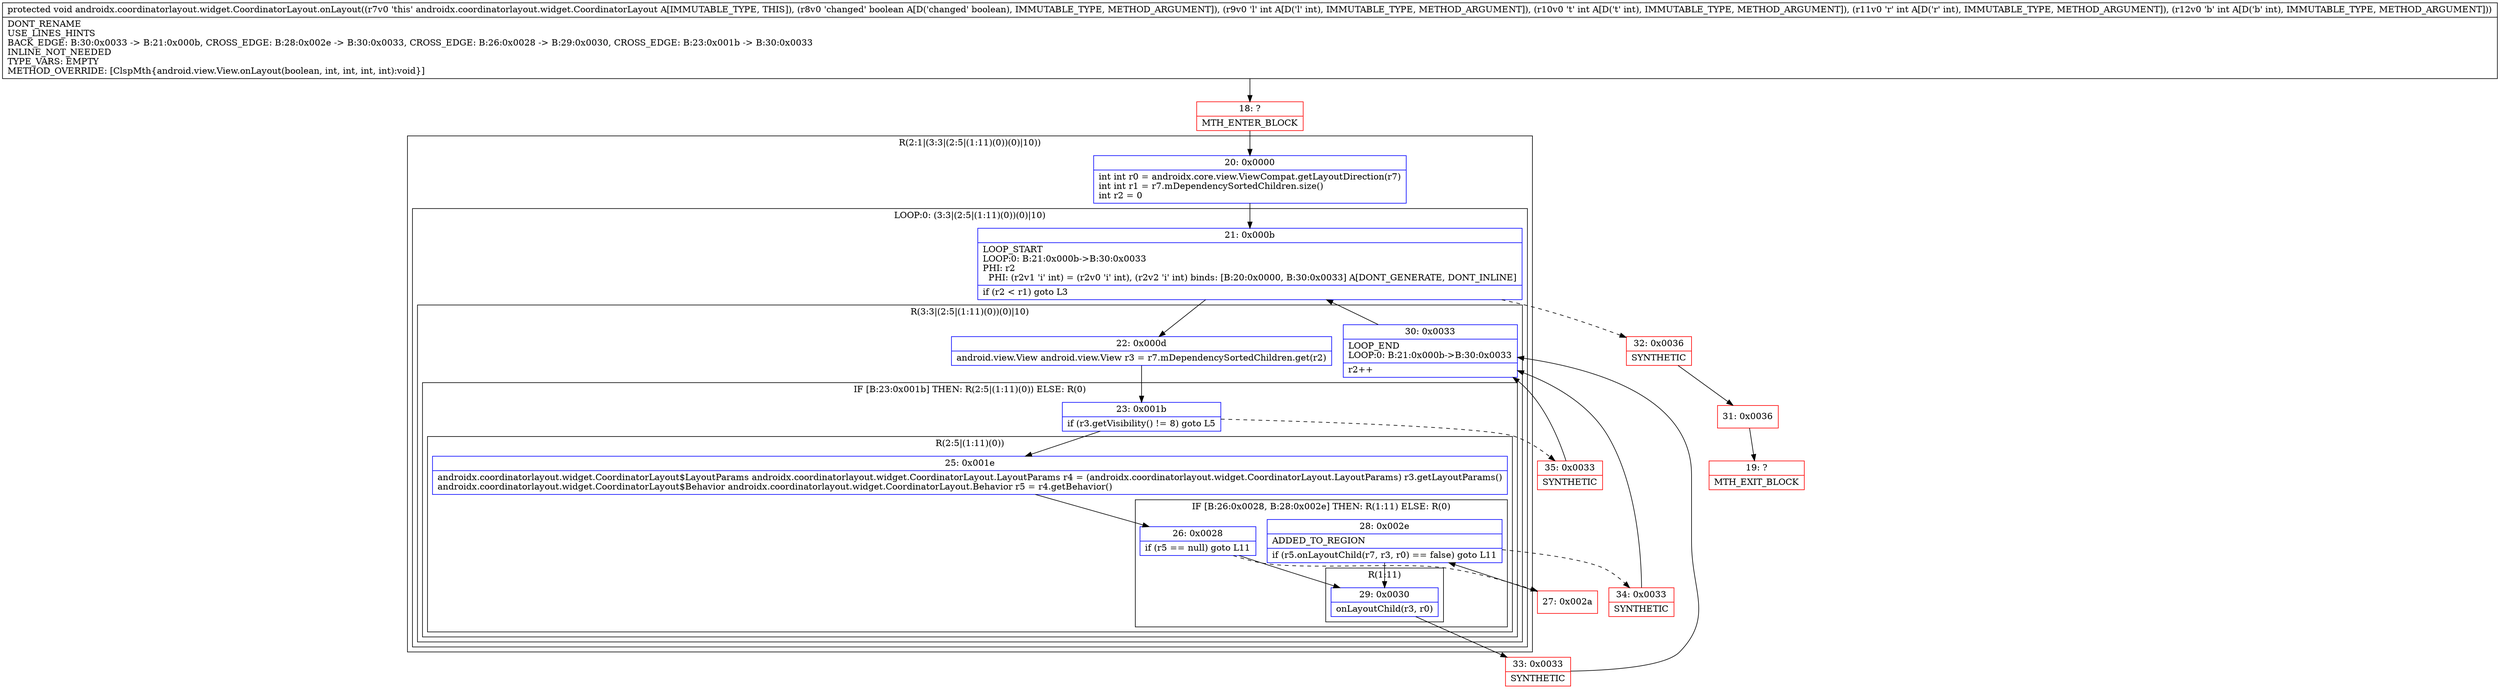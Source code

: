 digraph "CFG forandroidx.coordinatorlayout.widget.CoordinatorLayout.onLayout(ZIIII)V" {
subgraph cluster_Region_1061182913 {
label = "R(2:1|(3:3|(2:5|(1:11)(0))(0)|10))";
node [shape=record,color=blue];
Node_20 [shape=record,label="{20\:\ 0x0000|int int r0 = androidx.core.view.ViewCompat.getLayoutDirection(r7)\lint int r1 = r7.mDependencySortedChildren.size()\lint r2 = 0\l}"];
subgraph cluster_LoopRegion_322254644 {
label = "LOOP:0: (3:3|(2:5|(1:11)(0))(0)|10)";
node [shape=record,color=blue];
Node_21 [shape=record,label="{21\:\ 0x000b|LOOP_START\lLOOP:0: B:21:0x000b\-\>B:30:0x0033\lPHI: r2 \l  PHI: (r2v1 'i' int) = (r2v0 'i' int), (r2v2 'i' int) binds: [B:20:0x0000, B:30:0x0033] A[DONT_GENERATE, DONT_INLINE]\l|if (r2 \< r1) goto L3\l}"];
subgraph cluster_Region_774299334 {
label = "R(3:3|(2:5|(1:11)(0))(0)|10)";
node [shape=record,color=blue];
Node_22 [shape=record,label="{22\:\ 0x000d|android.view.View android.view.View r3 = r7.mDependencySortedChildren.get(r2)\l}"];
subgraph cluster_IfRegion_1555472247 {
label = "IF [B:23:0x001b] THEN: R(2:5|(1:11)(0)) ELSE: R(0)";
node [shape=record,color=blue];
Node_23 [shape=record,label="{23\:\ 0x001b|if (r3.getVisibility() != 8) goto L5\l}"];
subgraph cluster_Region_1745952469 {
label = "R(2:5|(1:11)(0))";
node [shape=record,color=blue];
Node_25 [shape=record,label="{25\:\ 0x001e|androidx.coordinatorlayout.widget.CoordinatorLayout$LayoutParams androidx.coordinatorlayout.widget.CoordinatorLayout.LayoutParams r4 = (androidx.coordinatorlayout.widget.CoordinatorLayout.LayoutParams) r3.getLayoutParams()\landroidx.coordinatorlayout.widget.CoordinatorLayout$Behavior androidx.coordinatorlayout.widget.CoordinatorLayout.Behavior r5 = r4.getBehavior()\l}"];
subgraph cluster_IfRegion_1393835731 {
label = "IF [B:26:0x0028, B:28:0x002e] THEN: R(1:11) ELSE: R(0)";
node [shape=record,color=blue];
Node_26 [shape=record,label="{26\:\ 0x0028|if (r5 == null) goto L11\l}"];
Node_28 [shape=record,label="{28\:\ 0x002e|ADDED_TO_REGION\l|if (r5.onLayoutChild(r7, r3, r0) == false) goto L11\l}"];
subgraph cluster_Region_1134490029 {
label = "R(1:11)";
node [shape=record,color=blue];
Node_29 [shape=record,label="{29\:\ 0x0030|onLayoutChild(r3, r0)\l}"];
}
subgraph cluster_Region_725701101 {
label = "R(0)";
node [shape=record,color=blue];
}
}
}
subgraph cluster_Region_682471582 {
label = "R(0)";
node [shape=record,color=blue];
}
}
Node_30 [shape=record,label="{30\:\ 0x0033|LOOP_END\lLOOP:0: B:21:0x000b\-\>B:30:0x0033\l|r2++\l}"];
}
}
}
Node_18 [shape=record,color=red,label="{18\:\ ?|MTH_ENTER_BLOCK\l}"];
Node_27 [shape=record,color=red,label="{27\:\ 0x002a}"];
Node_34 [shape=record,color=red,label="{34\:\ 0x0033|SYNTHETIC\l}"];
Node_33 [shape=record,color=red,label="{33\:\ 0x0033|SYNTHETIC\l}"];
Node_35 [shape=record,color=red,label="{35\:\ 0x0033|SYNTHETIC\l}"];
Node_32 [shape=record,color=red,label="{32\:\ 0x0036|SYNTHETIC\l}"];
Node_31 [shape=record,color=red,label="{31\:\ 0x0036}"];
Node_19 [shape=record,color=red,label="{19\:\ ?|MTH_EXIT_BLOCK\l}"];
MethodNode[shape=record,label="{protected void androidx.coordinatorlayout.widget.CoordinatorLayout.onLayout((r7v0 'this' androidx.coordinatorlayout.widget.CoordinatorLayout A[IMMUTABLE_TYPE, THIS]), (r8v0 'changed' boolean A[D('changed' boolean), IMMUTABLE_TYPE, METHOD_ARGUMENT]), (r9v0 'l' int A[D('l' int), IMMUTABLE_TYPE, METHOD_ARGUMENT]), (r10v0 't' int A[D('t' int), IMMUTABLE_TYPE, METHOD_ARGUMENT]), (r11v0 'r' int A[D('r' int), IMMUTABLE_TYPE, METHOD_ARGUMENT]), (r12v0 'b' int A[D('b' int), IMMUTABLE_TYPE, METHOD_ARGUMENT]))  | DONT_RENAME\lUSE_LINES_HINTS\lBACK_EDGE: B:30:0x0033 \-\> B:21:0x000b, CROSS_EDGE: B:28:0x002e \-\> B:30:0x0033, CROSS_EDGE: B:26:0x0028 \-\> B:29:0x0030, CROSS_EDGE: B:23:0x001b \-\> B:30:0x0033\lINLINE_NOT_NEEDED\lTYPE_VARS: EMPTY\lMETHOD_OVERRIDE: [ClspMth\{android.view.View.onLayout(boolean, int, int, int, int):void\}]\l}"];
MethodNode -> Node_18;Node_20 -> Node_21;
Node_21 -> Node_22;
Node_21 -> Node_32[style=dashed];
Node_22 -> Node_23;
Node_23 -> Node_25;
Node_23 -> Node_35[style=dashed];
Node_25 -> Node_26;
Node_26 -> Node_27[style=dashed];
Node_26 -> Node_29;
Node_28 -> Node_29;
Node_28 -> Node_34[style=dashed];
Node_29 -> Node_33;
Node_30 -> Node_21;
Node_18 -> Node_20;
Node_27 -> Node_28;
Node_34 -> Node_30;
Node_33 -> Node_30;
Node_35 -> Node_30;
Node_32 -> Node_31;
Node_31 -> Node_19;
}

